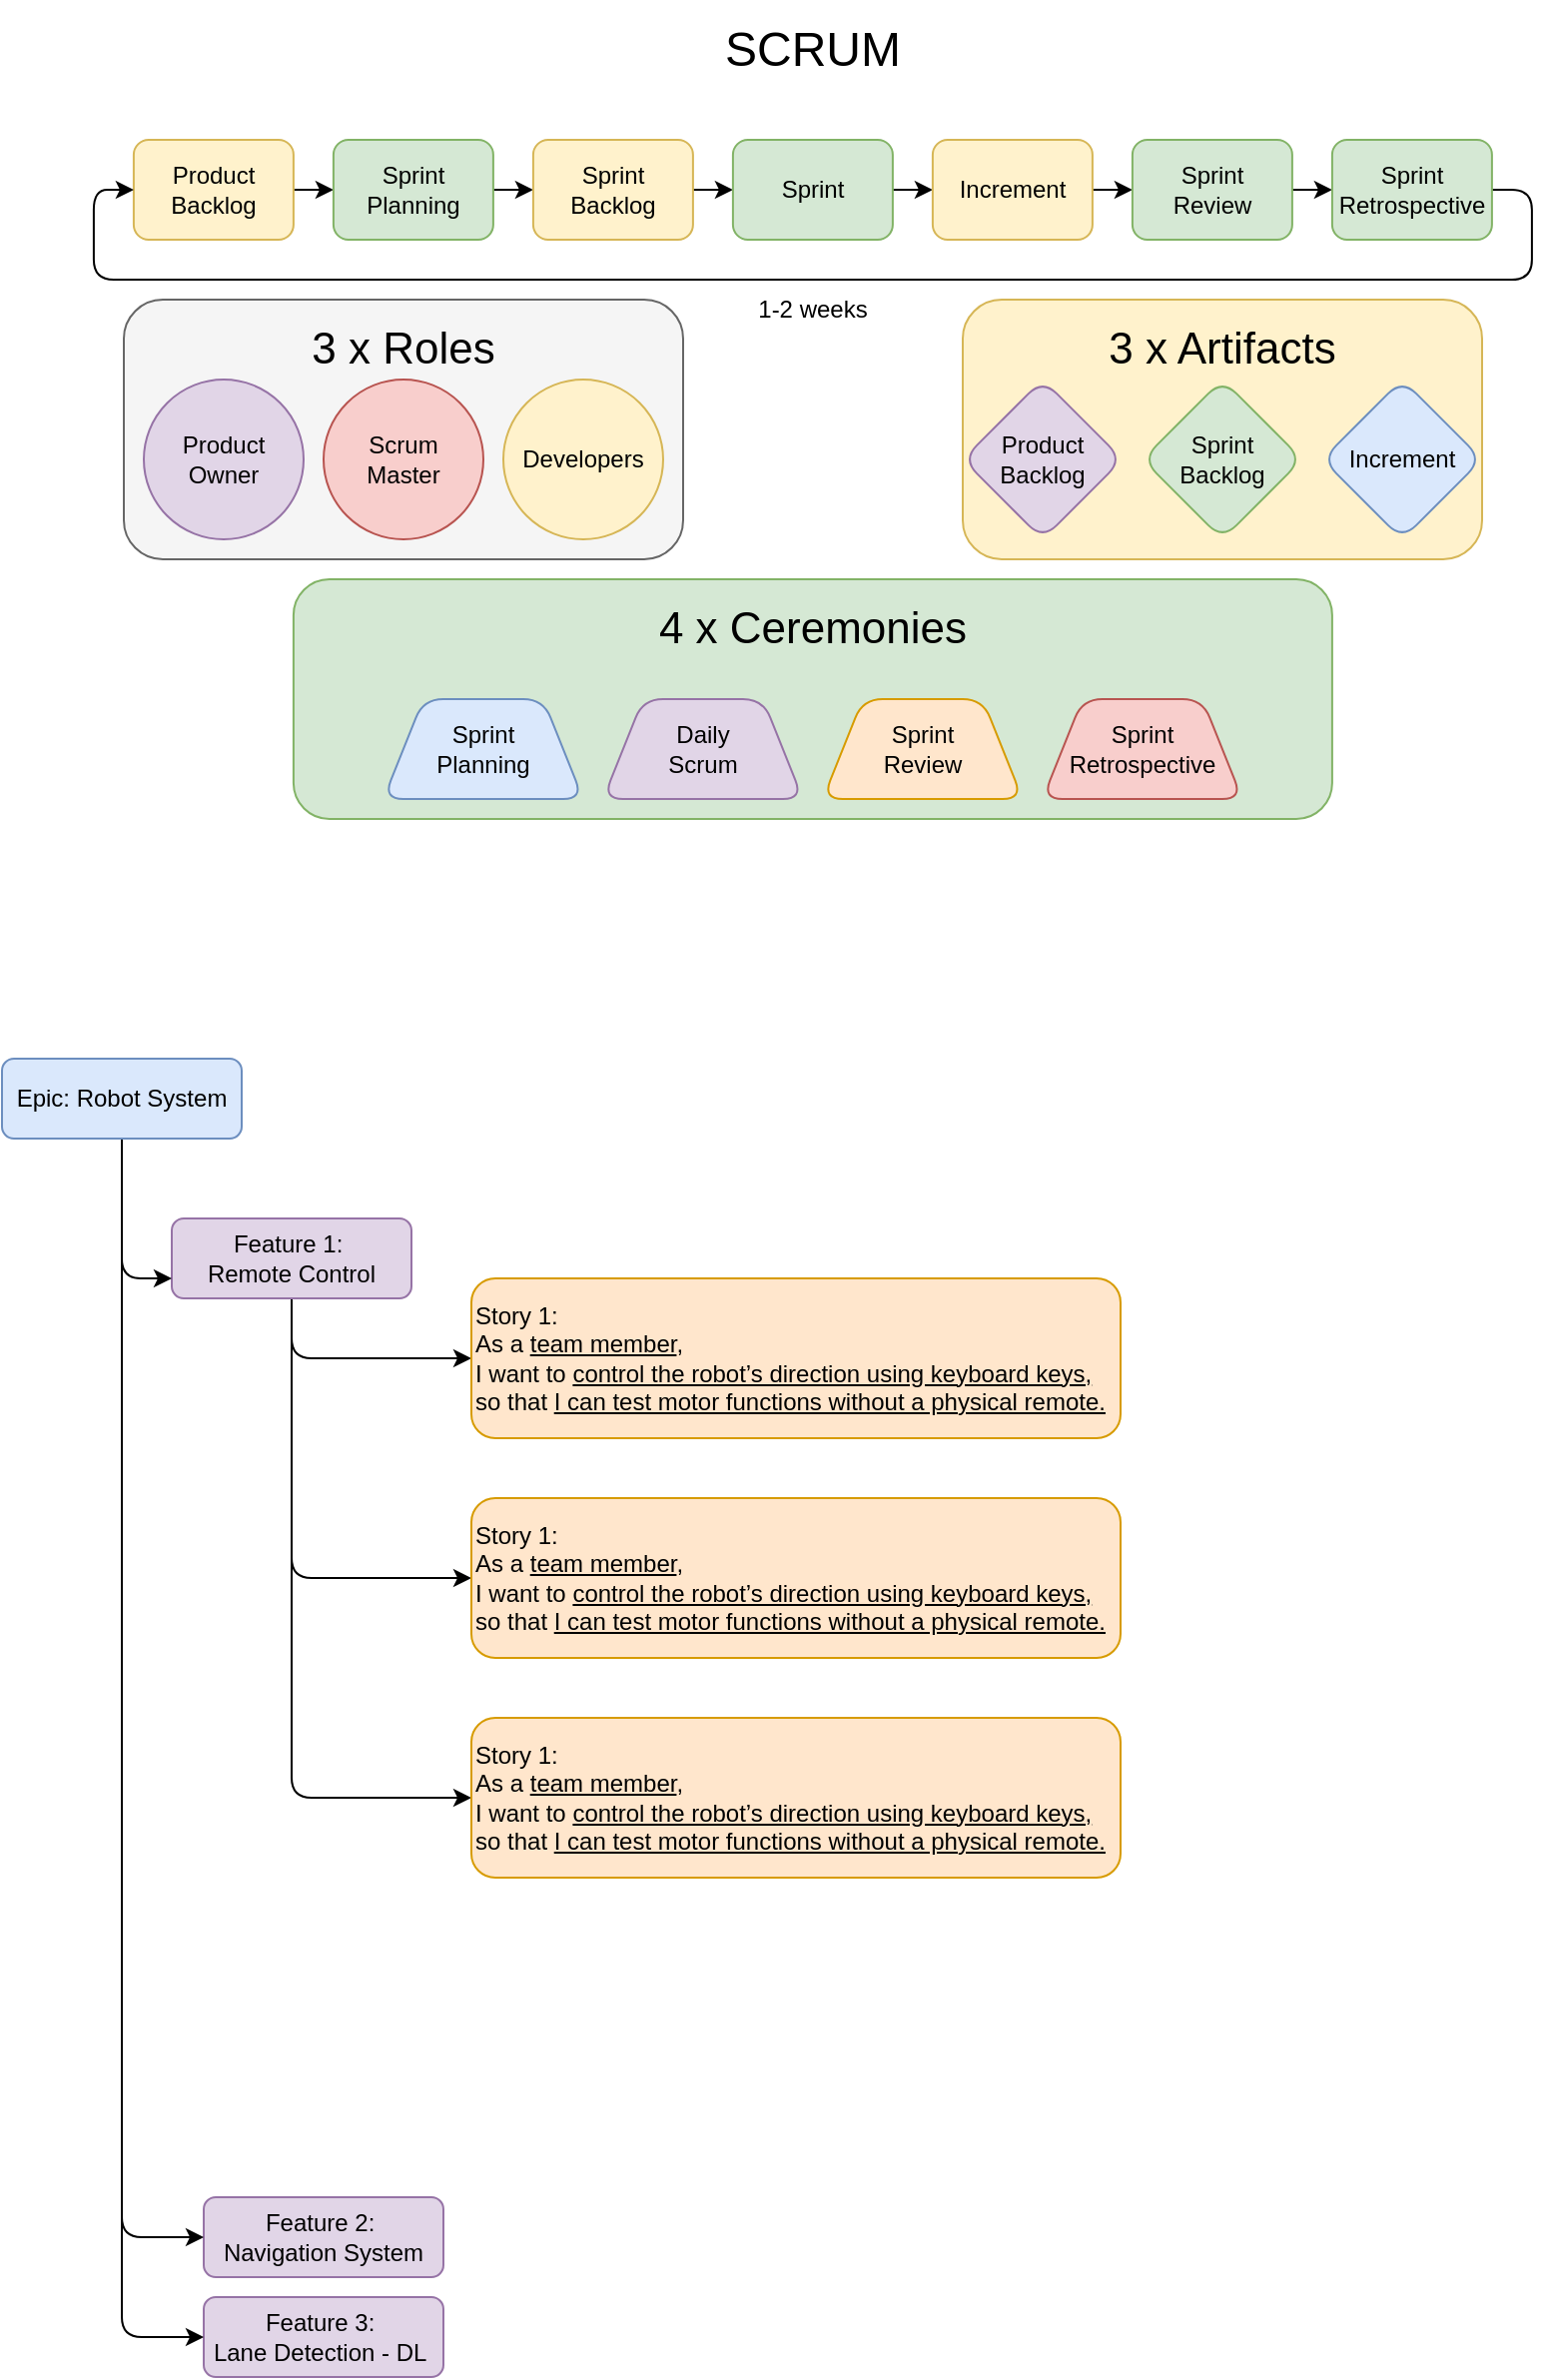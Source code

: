 <mxfile version="28.0.5">
  <diagram name="Page-1" id="K2rsrTp5yFfVZbXNRDB6">
    <mxGraphModel dx="976" dy="630" grid="1" gridSize="10" guides="1" tooltips="1" connect="1" arrows="1" fold="1" page="1" pageScale="1" pageWidth="850" pageHeight="1100" math="0" shadow="0">
      <root>
        <mxCell id="0" />
        <mxCell id="1" parent="0" />
        <mxCell id="alW0ItKAqQshCZF6b7rs-1" value="&lt;font style=&quot;font-size: 24px;&quot;&gt;SCRUM&lt;/font&gt;" style="rounded=1;whiteSpace=wrap;html=1;fillColor=none;strokeColor=none;labelBackgroundColor=none;" parent="1" vertex="1">
          <mxGeometry x="375" y="20" width="100" height="50" as="geometry" />
        </mxCell>
        <mxCell id="alW0ItKAqQshCZF6b7rs-29" value="" style="group;rounded=1;labelBackgroundColor=none;fillColor=#fff2cc;strokeColor=#d6b656;" parent="1" connectable="0" vertex="1">
          <mxGeometry x="500" y="170" width="260" height="130" as="geometry" />
        </mxCell>
        <mxCell id="alW0ItKAqQshCZF6b7rs-22" value="Product&lt;div&gt;Backlog&lt;/div&gt;" style="rhombus;whiteSpace=wrap;html=1;rounded=1;labelBackgroundColor=none;fillColor=#e1d5e7;strokeColor=#9673a6;" parent="alW0ItKAqQshCZF6b7rs-29" vertex="1">
          <mxGeometry y="40" width="80" height="80" as="geometry" />
        </mxCell>
        <mxCell id="alW0ItKAqQshCZF6b7rs-21" value="&lt;font style=&quot;font-size: 22px;&quot;&gt;3 x Artifacts&lt;/font&gt;" style="rounded=1;whiteSpace=wrap;html=1;fillColor=none;strokeColor=none;labelBackgroundColor=none;" parent="alW0ItKAqQshCZF6b7rs-29" vertex="1">
          <mxGeometry x="60" width="140" height="50" as="geometry" />
        </mxCell>
        <mxCell id="alW0ItKAqQshCZF6b7rs-27" value="Sprint&lt;div&gt;Backlog&lt;/div&gt;" style="rhombus;whiteSpace=wrap;html=1;rounded=1;labelBackgroundColor=none;fillColor=#d5e8d4;strokeColor=#82b366;" parent="alW0ItKAqQshCZF6b7rs-29" vertex="1">
          <mxGeometry x="90" y="40" width="80" height="80" as="geometry" />
        </mxCell>
        <mxCell id="alW0ItKAqQshCZF6b7rs-28" value="Increment" style="rhombus;whiteSpace=wrap;html=1;rounded=1;labelBackgroundColor=none;fillColor=#dae8fc;strokeColor=#6c8ebf;" parent="alW0ItKAqQshCZF6b7rs-29" vertex="1">
          <mxGeometry x="180" y="40" width="80" height="80" as="geometry" />
        </mxCell>
        <mxCell id="alW0ItKAqQshCZF6b7rs-72" value="" style="group;labelBackgroundColor=none;fillColor=#d5e8d4;strokeColor=#82b366;rounded=1;" parent="1" connectable="0" vertex="1">
          <mxGeometry x="164.95" y="310" width="520" height="120" as="geometry" />
        </mxCell>
        <mxCell id="alW0ItKAqQshCZF6b7rs-36" value="Sprint&lt;div&gt;Planning&lt;/div&gt;" style="shape=trapezoid;perimeter=trapezoidPerimeter;whiteSpace=wrap;html=1;fixedSize=1;rounded=1;labelBackgroundColor=none;fillColor=#dae8fc;strokeColor=#6c8ebf;" parent="alW0ItKAqQshCZF6b7rs-72" vertex="1">
          <mxGeometry x="45" y="60" width="100" height="50" as="geometry" />
        </mxCell>
        <mxCell id="alW0ItKAqQshCZF6b7rs-32" value="&lt;font style=&quot;font-size: 22px;&quot;&gt;4 x Ceremonies&lt;/font&gt;" style="rounded=1;whiteSpace=wrap;html=1;fillColor=none;strokeColor=none;labelBackgroundColor=none;" parent="alW0ItKAqQshCZF6b7rs-72" vertex="1">
          <mxGeometry x="165" width="190" height="50" as="geometry" />
        </mxCell>
        <mxCell id="alW0ItKAqQshCZF6b7rs-38" value="Daily&lt;div&gt;Scrum&lt;/div&gt;" style="shape=trapezoid;perimeter=trapezoidPerimeter;whiteSpace=wrap;html=1;fixedSize=1;rounded=1;labelBackgroundColor=none;fillColor=#e1d5e7;strokeColor=#9673a6;" parent="alW0ItKAqQshCZF6b7rs-72" vertex="1">
          <mxGeometry x="155" y="60" width="100" height="50" as="geometry" />
        </mxCell>
        <mxCell id="alW0ItKAqQshCZF6b7rs-39" value="Sprint&lt;div&gt;Review&lt;/div&gt;" style="shape=trapezoid;perimeter=trapezoidPerimeter;whiteSpace=wrap;html=1;fixedSize=1;rounded=1;labelBackgroundColor=none;fillColor=#ffe6cc;strokeColor=#d79b00;" parent="alW0ItKAqQshCZF6b7rs-72" vertex="1">
          <mxGeometry x="265" y="60" width="100" height="50" as="geometry" />
        </mxCell>
        <mxCell id="alW0ItKAqQshCZF6b7rs-71" value="Sprint&lt;div&gt;Retrospective&lt;/div&gt;" style="shape=trapezoid;perimeter=trapezoidPerimeter;whiteSpace=wrap;html=1;fixedSize=1;rounded=1;labelBackgroundColor=none;fillColor=#f8cecc;strokeColor=#b85450;" parent="alW0ItKAqQshCZF6b7rs-72" vertex="1">
          <mxGeometry x="375" y="60" width="100" height="50" as="geometry" />
        </mxCell>
        <mxCell id="alW0ItKAqQshCZF6b7rs-77" value="" style="group;labelBackgroundColor=none;rounded=1;" parent="1" connectable="0" vertex="1">
          <mxGeometry x="64.95" y="90" width="720" height="100" as="geometry" />
        </mxCell>
        <mxCell id="alW0ItKAqQshCZF6b7rs-8" style="edgeStyle=orthogonalEdgeStyle;rounded=1;orthogonalLoop=1;jettySize=auto;html=1;exitX=1;exitY=0.5;exitDx=0;exitDy=0;entryX=0;entryY=0.5;entryDx=0;entryDy=0;labelBackgroundColor=none;fontColor=default;" parent="alW0ItKAqQshCZF6b7rs-77" source="alW0ItKAqQshCZF6b7rs-2" target="alW0ItKAqQshCZF6b7rs-3" edge="1">
          <mxGeometry relative="1" as="geometry" />
        </mxCell>
        <mxCell id="alW0ItKAqQshCZF6b7rs-2" value="Product Backlog" style="rounded=1;whiteSpace=wrap;html=1;labelBackgroundColor=none;fillColor=#fff2cc;strokeColor=#d6b656;" parent="alW0ItKAqQshCZF6b7rs-77" vertex="1">
          <mxGeometry x="20" width="80" height="50" as="geometry" />
        </mxCell>
        <mxCell id="alW0ItKAqQshCZF6b7rs-9" style="edgeStyle=orthogonalEdgeStyle;rounded=1;orthogonalLoop=1;jettySize=auto;html=1;exitX=1;exitY=0.5;exitDx=0;exitDy=0;entryX=0;entryY=0.5;entryDx=0;entryDy=0;labelBackgroundColor=none;fontColor=default;" parent="alW0ItKAqQshCZF6b7rs-77" source="alW0ItKAqQshCZF6b7rs-3" target="alW0ItKAqQshCZF6b7rs-4" edge="1">
          <mxGeometry relative="1" as="geometry" />
        </mxCell>
        <mxCell id="alW0ItKAqQshCZF6b7rs-3" value="Sprint Planning" style="rounded=1;whiteSpace=wrap;html=1;labelBackgroundColor=none;fillColor=#d5e8d4;strokeColor=#82b366;" parent="alW0ItKAqQshCZF6b7rs-77" vertex="1">
          <mxGeometry x="120.0" width="80" height="50" as="geometry" />
        </mxCell>
        <mxCell id="alW0ItKAqQshCZF6b7rs-10" style="edgeStyle=orthogonalEdgeStyle;rounded=1;orthogonalLoop=1;jettySize=auto;html=1;exitX=1;exitY=0.5;exitDx=0;exitDy=0;entryX=0;entryY=0.5;entryDx=0;entryDy=0;labelBackgroundColor=none;fontColor=default;" parent="alW0ItKAqQshCZF6b7rs-77" source="alW0ItKAqQshCZF6b7rs-4" target="alW0ItKAqQshCZF6b7rs-5" edge="1">
          <mxGeometry relative="1" as="geometry" />
        </mxCell>
        <mxCell id="alW0ItKAqQshCZF6b7rs-4" value="Sprint&lt;div&gt;Backlog&lt;/div&gt;" style="rounded=1;whiteSpace=wrap;html=1;labelBackgroundColor=none;fillColor=#fff2cc;strokeColor=#d6b656;" parent="alW0ItKAqQshCZF6b7rs-77" vertex="1">
          <mxGeometry x="220" width="80" height="50" as="geometry" />
        </mxCell>
        <mxCell id="alW0ItKAqQshCZF6b7rs-11" style="edgeStyle=orthogonalEdgeStyle;rounded=1;orthogonalLoop=1;jettySize=auto;html=1;exitX=1;exitY=0.5;exitDx=0;exitDy=0;entryX=0;entryY=0.5;entryDx=0;entryDy=0;labelBackgroundColor=none;fontColor=default;" parent="alW0ItKAqQshCZF6b7rs-77" source="alW0ItKAqQshCZF6b7rs-5" target="alW0ItKAqQshCZF6b7rs-6" edge="1">
          <mxGeometry relative="1" as="geometry" />
        </mxCell>
        <mxCell id="alW0ItKAqQshCZF6b7rs-5" value="Sprint" style="rounded=1;whiteSpace=wrap;html=1;labelBackgroundColor=none;fillColor=#d5e8d4;strokeColor=#82b366;" parent="alW0ItKAqQshCZF6b7rs-77" vertex="1">
          <mxGeometry x="320" width="80" height="50" as="geometry" />
        </mxCell>
        <mxCell id="alW0ItKAqQshCZF6b7rs-12" style="edgeStyle=orthogonalEdgeStyle;rounded=1;orthogonalLoop=1;jettySize=auto;html=1;exitX=1;exitY=0.5;exitDx=0;exitDy=0;entryX=0;entryY=0.5;entryDx=0;entryDy=0;labelBackgroundColor=none;fontColor=default;" parent="alW0ItKAqQshCZF6b7rs-77" source="alW0ItKAqQshCZF6b7rs-6" target="alW0ItKAqQshCZF6b7rs-7" edge="1">
          <mxGeometry relative="1" as="geometry" />
        </mxCell>
        <mxCell id="alW0ItKAqQshCZF6b7rs-6" value="Increment" style="rounded=1;whiteSpace=wrap;html=1;labelBackgroundColor=none;fillColor=#fff2cc;strokeColor=#d6b656;" parent="alW0ItKAqQshCZF6b7rs-77" vertex="1">
          <mxGeometry x="420" width="80" height="50" as="geometry" />
        </mxCell>
        <mxCell id="alW0ItKAqQshCZF6b7rs-75" style="edgeStyle=orthogonalEdgeStyle;rounded=1;orthogonalLoop=1;jettySize=auto;html=1;exitX=1;exitY=0.5;exitDx=0;exitDy=0;entryX=0;entryY=0.5;entryDx=0;entryDy=0;labelBackgroundColor=none;fontColor=default;" parent="alW0ItKAqQshCZF6b7rs-77" source="alW0ItKAqQshCZF6b7rs-7" target="alW0ItKAqQshCZF6b7rs-73" edge="1">
          <mxGeometry relative="1" as="geometry" />
        </mxCell>
        <mxCell id="alW0ItKAqQshCZF6b7rs-7" value="Sprint&lt;div&gt;Review&lt;/div&gt;" style="rounded=1;whiteSpace=wrap;html=1;labelBackgroundColor=none;fillColor=#d5e8d4;strokeColor=#82b366;" parent="alW0ItKAqQshCZF6b7rs-77" vertex="1">
          <mxGeometry x="520" width="80" height="50" as="geometry" />
        </mxCell>
        <mxCell id="alW0ItKAqQshCZF6b7rs-14" value="1-2 weeks" style="rounded=1;whiteSpace=wrap;html=1;fillColor=none;strokeColor=none;labelBackgroundColor=none;" parent="alW0ItKAqQshCZF6b7rs-77" vertex="1">
          <mxGeometry x="325.05" y="70" width="70" height="30" as="geometry" />
        </mxCell>
        <mxCell id="alW0ItKAqQshCZF6b7rs-76" style="edgeStyle=orthogonalEdgeStyle;rounded=1;orthogonalLoop=1;jettySize=auto;html=1;exitX=1;exitY=0.5;exitDx=0;exitDy=0;entryX=0;entryY=0.5;entryDx=0;entryDy=0;labelBackgroundColor=none;fontColor=default;" parent="alW0ItKAqQshCZF6b7rs-77" source="alW0ItKAqQshCZF6b7rs-73" target="alW0ItKAqQshCZF6b7rs-2" edge="1">
          <mxGeometry relative="1" as="geometry">
            <Array as="points">
              <mxPoint x="720" y="25" />
              <mxPoint x="720" y="70" />
              <mxPoint y="70" />
              <mxPoint y="25" />
            </Array>
          </mxGeometry>
        </mxCell>
        <mxCell id="alW0ItKAqQshCZF6b7rs-73" value="Sprint&lt;div&gt;Retrospective&lt;/div&gt;" style="rounded=1;whiteSpace=wrap;html=1;labelBackgroundColor=none;fillColor=#d5e8d4;strokeColor=#82b366;" parent="alW0ItKAqQshCZF6b7rs-77" vertex="1">
          <mxGeometry x="620" width="80" height="50" as="geometry" />
        </mxCell>
        <mxCell id="H4ft9FC7T2seqUX7BpRU-1" value="" style="group" parent="1" connectable="0" vertex="1">
          <mxGeometry x="80" y="170" width="280" height="130" as="geometry" />
        </mxCell>
        <mxCell id="alW0ItKAqQshCZF6b7rs-41" value="" style="group;rounded=1;labelBackgroundColor=none;fillColor=#f5f5f5;fontColor=#333333;strokeColor=#666666;container=0;" parent="H4ft9FC7T2seqUX7BpRU-1" connectable="0" vertex="1">
          <mxGeometry width="280" height="130" as="geometry" />
        </mxCell>
        <mxCell id="alW0ItKAqQshCZF6b7rs-15" value="Product Owner" style="ellipse;whiteSpace=wrap;html=1;rounded=1;labelBackgroundColor=none;fillColor=#e1d5e7;strokeColor=#9673a6;" parent="H4ft9FC7T2seqUX7BpRU-1" vertex="1">
          <mxGeometry x="10" y="40" width="80" height="80" as="geometry" />
        </mxCell>
        <mxCell id="alW0ItKAqQshCZF6b7rs-16" value="Scrum&lt;div&gt;Master&lt;/div&gt;" style="ellipse;whiteSpace=wrap;html=1;rounded=1;labelBackgroundColor=none;fillColor=#f8cecc;strokeColor=#b85450;" parent="H4ft9FC7T2seqUX7BpRU-1" vertex="1">
          <mxGeometry x="100" y="40" width="80" height="80" as="geometry" />
        </mxCell>
        <mxCell id="alW0ItKAqQshCZF6b7rs-17" value="Developers" style="ellipse;whiteSpace=wrap;html=1;rounded=1;labelBackgroundColor=none;fillColor=#fff2cc;strokeColor=#d6b656;" parent="H4ft9FC7T2seqUX7BpRU-1" vertex="1">
          <mxGeometry x="190" y="40" width="80" height="80" as="geometry" />
        </mxCell>
        <mxCell id="alW0ItKAqQshCZF6b7rs-20" value="&lt;font style=&quot;font-size: 22px;&quot;&gt;3 x Roles&lt;/font&gt;" style="rounded=1;whiteSpace=wrap;html=1;fillColor=none;strokeColor=none;labelBackgroundColor=none;" parent="H4ft9FC7T2seqUX7BpRU-1" vertex="1">
          <mxGeometry x="90" width="100" height="50" as="geometry" />
        </mxCell>
        <mxCell id="alW0ItKAqQshCZF6b7rs-47" value="Feature 2:&amp;nbsp;&lt;div&gt;Navigation System&lt;/div&gt;" style="rounded=1;whiteSpace=wrap;html=1;labelBackgroundColor=none;fillColor=#e1d5e7;strokeColor=#9673a6;" parent="1" vertex="1">
          <mxGeometry x="120" y="1120" width="120" height="40" as="geometry" />
        </mxCell>
        <mxCell id="alW0ItKAqQshCZF6b7rs-48" value="Feature 3:&amp;nbsp;&lt;div&gt;Lane Detection - DL&lt;span style=&quot;background-color: transparent; color: light-dark(rgb(0, 0, 0), rgb(255, 255, 255));&quot;&gt;&amp;nbsp;&lt;/span&gt;&lt;/div&gt;" style="rounded=1;whiteSpace=wrap;html=1;labelBackgroundColor=none;fillColor=#e1d5e7;strokeColor=#9673a6;" parent="1" vertex="1">
          <mxGeometry x="120" y="1170" width="120" height="40" as="geometry" />
        </mxCell>
        <mxCell id="alW0ItKAqQshCZF6b7rs-62" style="edgeStyle=elbowEdgeStyle;rounded=1;orthogonalLoop=1;jettySize=auto;html=1;exitX=0.5;exitY=1;exitDx=0;exitDy=0;entryX=0;entryY=0.5;entryDx=0;entryDy=0;labelBackgroundColor=none;fontColor=default;" parent="1" source="alW0ItKAqQshCZF6b7rs-46" target="alW0ItKAqQshCZF6b7rs-47" edge="1">
          <mxGeometry relative="1" as="geometry">
            <Array as="points">
              <mxPoint x="79" y="690" />
            </Array>
          </mxGeometry>
        </mxCell>
        <mxCell id="alW0ItKAqQshCZF6b7rs-63" style="edgeStyle=elbowEdgeStyle;rounded=1;orthogonalLoop=1;jettySize=auto;html=1;exitX=0.5;exitY=1;exitDx=0;exitDy=0;entryX=0;entryY=0.5;entryDx=0;entryDy=0;labelBackgroundColor=none;fontColor=default;" parent="1" source="alW0ItKAqQshCZF6b7rs-46" target="alW0ItKAqQshCZF6b7rs-48" edge="1">
          <mxGeometry relative="1" as="geometry">
            <Array as="points">
              <mxPoint x="79" y="730" />
            </Array>
          </mxGeometry>
        </mxCell>
        <mxCell id="alW0ItKAqQshCZF6b7rs-68" style="edgeStyle=elbowEdgeStyle;rounded=1;orthogonalLoop=1;jettySize=auto;html=1;exitX=0.5;exitY=1;exitDx=0;exitDy=0;entryX=0;entryY=0.5;entryDx=0;entryDy=0;labelBackgroundColor=none;fontColor=default;" parent="1" source="alW0ItKAqQshCZF6b7rs-45" target="alW0ItKAqQshCZF6b7rs-50" edge="1">
          <mxGeometry relative="1" as="geometry">
            <Array as="points">
              <mxPoint x="164" y="710" />
            </Array>
          </mxGeometry>
        </mxCell>
        <mxCell id="alW0ItKAqQshCZF6b7rs-69" style="edgeStyle=elbowEdgeStyle;rounded=1;orthogonalLoop=1;jettySize=auto;html=1;exitX=0.5;exitY=1;exitDx=0;exitDy=0;entryX=0;entryY=0.5;entryDx=0;entryDy=0;labelBackgroundColor=none;fontColor=default;" parent="1" source="alW0ItKAqQshCZF6b7rs-45" target="T4fJnCsRXPa2P3c8TllR-1" edge="1">
          <mxGeometry relative="1" as="geometry">
            <Array as="points">
              <mxPoint x="164" y="730" />
            </Array>
            <mxPoint x="254" y="805" as="targetPoint" />
          </mxGeometry>
        </mxCell>
        <mxCell id="alW0ItKAqQshCZF6b7rs-70" style="edgeStyle=elbowEdgeStyle;rounded=1;orthogonalLoop=1;jettySize=auto;html=1;exitX=0.5;exitY=1;exitDx=0;exitDy=0;entryX=0;entryY=0.5;entryDx=0;entryDy=0;labelBackgroundColor=none;fontColor=default;" parent="1" source="alW0ItKAqQshCZF6b7rs-45" target="T4fJnCsRXPa2P3c8TllR-2" edge="1">
          <mxGeometry relative="1" as="geometry">
            <Array as="points">
              <mxPoint x="164" y="730" />
            </Array>
            <mxPoint x="254" y="885" as="targetPoint" />
          </mxGeometry>
        </mxCell>
        <mxCell id="alW0ItKAqQshCZF6b7rs-45" value="Feature 1:&amp;nbsp;&lt;div&gt;Remote Control&lt;/div&gt;" style="rounded=1;whiteSpace=wrap;html=1;labelBackgroundColor=none;fillColor=#e1d5e7;strokeColor=#9673a6;" parent="1" vertex="1">
          <mxGeometry x="104" y="630" width="120" height="40" as="geometry" />
        </mxCell>
        <mxCell id="alW0ItKAqQshCZF6b7rs-61" style="edgeStyle=elbowEdgeStyle;rounded=1;orthogonalLoop=1;jettySize=auto;html=1;labelBackgroundColor=none;fontColor=default;exitX=0.5;exitY=1;exitDx=0;exitDy=0;" parent="1" source="alW0ItKAqQshCZF6b7rs-46" target="alW0ItKAqQshCZF6b7rs-45" edge="1">
          <mxGeometry relative="1" as="geometry">
            <Array as="points">
              <mxPoint x="79" y="660" />
            </Array>
          </mxGeometry>
        </mxCell>
        <mxCell id="alW0ItKAqQshCZF6b7rs-46" value="&lt;div&gt;Epic: Robot System&lt;/div&gt;" style="rounded=1;whiteSpace=wrap;html=1;labelBackgroundColor=none;fillColor=#dae8fc;strokeColor=#6c8ebf;" parent="1" vertex="1">
          <mxGeometry x="19" y="550" width="120" height="40" as="geometry" />
        </mxCell>
        <mxCell id="alW0ItKAqQshCZF6b7rs-50" value="Story 1:&amp;nbsp;&lt;div&gt;&lt;div&gt;As a &lt;u&gt;team member&lt;/u&gt;,&lt;/div&gt;&lt;div&gt;I want to &lt;u&gt;control the robot’s direction using keyboard keys,&lt;/u&gt;&lt;/div&gt;&lt;div&gt;so that &lt;u&gt;I can test motor functions without a physical remote.&lt;/u&gt;&lt;/div&gt;&lt;/div&gt;" style="rounded=1;whiteSpace=wrap;html=1;labelBackgroundColor=none;align=left;fillColor=#ffe6cc;strokeColor=#d79b00;" parent="1" vertex="1">
          <mxGeometry x="254" y="660" width="325" height="80" as="geometry" />
        </mxCell>
        <mxCell id="T4fJnCsRXPa2P3c8TllR-1" value="Story 1:&amp;nbsp;&lt;div&gt;&lt;div&gt;As a &lt;u&gt;team member&lt;/u&gt;,&lt;/div&gt;&lt;div&gt;I want to &lt;u&gt;control the robot’s direction using keyboard keys,&lt;/u&gt;&lt;/div&gt;&lt;div&gt;so that &lt;u&gt;I can test motor functions without a physical remote.&lt;/u&gt;&lt;/div&gt;&lt;/div&gt;" style="rounded=1;whiteSpace=wrap;html=1;labelBackgroundColor=none;align=left;fillColor=#ffe6cc;strokeColor=#d79b00;" vertex="1" parent="1">
          <mxGeometry x="254" y="770" width="325" height="80" as="geometry" />
        </mxCell>
        <mxCell id="T4fJnCsRXPa2P3c8TllR-2" value="Story 1:&amp;nbsp;&lt;div&gt;&lt;div&gt;As a &lt;u&gt;team member&lt;/u&gt;,&lt;/div&gt;&lt;div&gt;I want to &lt;u&gt;control the robot’s direction using keyboard keys,&lt;/u&gt;&lt;/div&gt;&lt;div&gt;so that &lt;u&gt;I can test motor functions without a physical remote.&lt;/u&gt;&lt;/div&gt;&lt;/div&gt;" style="rounded=1;whiteSpace=wrap;html=1;labelBackgroundColor=none;align=left;fillColor=#ffe6cc;strokeColor=#d79b00;" vertex="1" parent="1">
          <mxGeometry x="254" y="880" width="325" height="80" as="geometry" />
        </mxCell>
      </root>
    </mxGraphModel>
  </diagram>
</mxfile>
